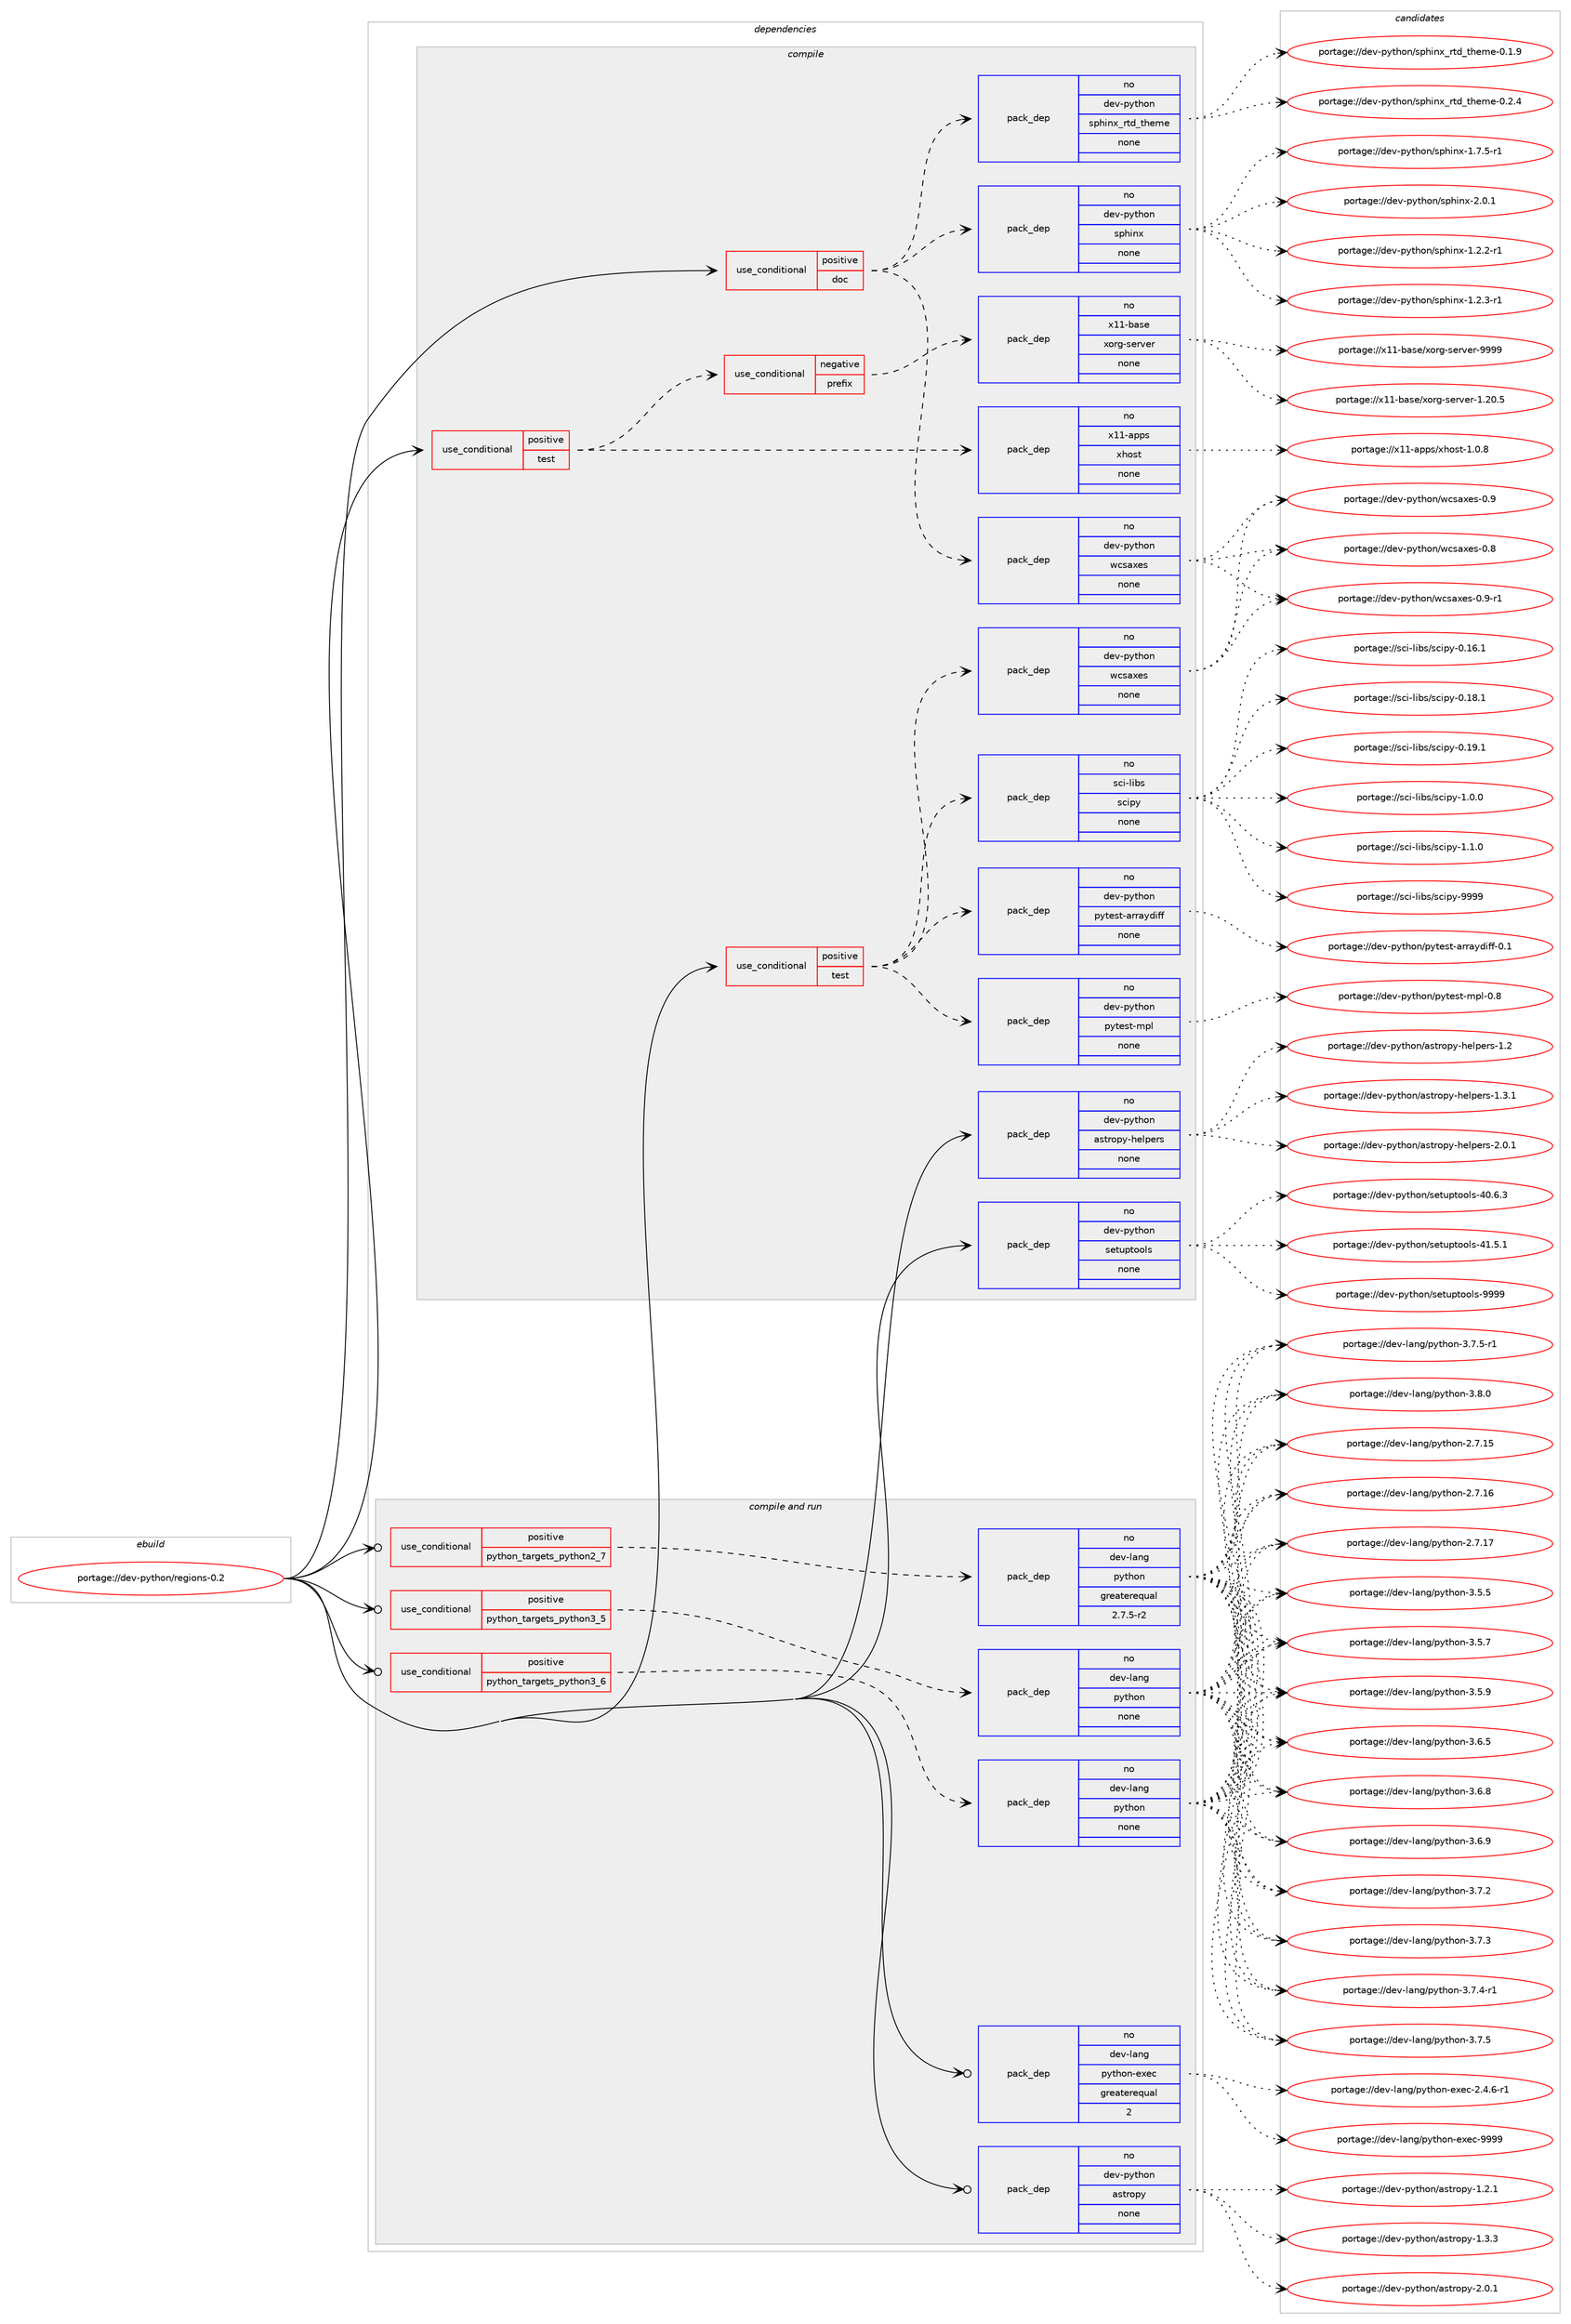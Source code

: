 digraph prolog {

# *************
# Graph options
# *************

newrank=true;
concentrate=true;
compound=true;
graph [rankdir=LR,fontname=Helvetica,fontsize=10,ranksep=1.5];#, ranksep=2.5, nodesep=0.2];
edge  [arrowhead=vee];
node  [fontname=Helvetica,fontsize=10];

# **********
# The ebuild
# **********

subgraph cluster_leftcol {
color=gray;
rank=same;
label=<<i>ebuild</i>>;
id [label="portage://dev-python/regions-0.2", color=red, width=4, href="../dev-python/regions-0.2.svg"];
}

# ****************
# The dependencies
# ****************

subgraph cluster_midcol {
color=gray;
label=<<i>dependencies</i>>;
subgraph cluster_compile {
fillcolor="#eeeeee";
style=filled;
label=<<i>compile</i>>;
subgraph cond37861 {
dependency169958 [label=<<TABLE BORDER="0" CELLBORDER="1" CELLSPACING="0" CELLPADDING="4"><TR><TD ROWSPAN="3" CELLPADDING="10">use_conditional</TD></TR><TR><TD>positive</TD></TR><TR><TD>doc</TD></TR></TABLE>>, shape=none, color=red];
subgraph pack128696 {
dependency169959 [label=<<TABLE BORDER="0" CELLBORDER="1" CELLSPACING="0" CELLPADDING="4" WIDTH="220"><TR><TD ROWSPAN="6" CELLPADDING="30">pack_dep</TD></TR><TR><TD WIDTH="110">no</TD></TR><TR><TD>dev-python</TD></TR><TR><TD>sphinx</TD></TR><TR><TD>none</TD></TR><TR><TD></TD></TR></TABLE>>, shape=none, color=blue];
}
dependency169958:e -> dependency169959:w [weight=20,style="dashed",arrowhead="vee"];
subgraph pack128697 {
dependency169960 [label=<<TABLE BORDER="0" CELLBORDER="1" CELLSPACING="0" CELLPADDING="4" WIDTH="220"><TR><TD ROWSPAN="6" CELLPADDING="30">pack_dep</TD></TR><TR><TD WIDTH="110">no</TD></TR><TR><TD>dev-python</TD></TR><TR><TD>sphinx_rtd_theme</TD></TR><TR><TD>none</TD></TR><TR><TD></TD></TR></TABLE>>, shape=none, color=blue];
}
dependency169958:e -> dependency169960:w [weight=20,style="dashed",arrowhead="vee"];
subgraph pack128698 {
dependency169961 [label=<<TABLE BORDER="0" CELLBORDER="1" CELLSPACING="0" CELLPADDING="4" WIDTH="220"><TR><TD ROWSPAN="6" CELLPADDING="30">pack_dep</TD></TR><TR><TD WIDTH="110">no</TD></TR><TR><TD>dev-python</TD></TR><TR><TD>wcsaxes</TD></TR><TR><TD>none</TD></TR><TR><TD></TD></TR></TABLE>>, shape=none, color=blue];
}
dependency169958:e -> dependency169961:w [weight=20,style="dashed",arrowhead="vee"];
}
id:e -> dependency169958:w [weight=20,style="solid",arrowhead="vee"];
subgraph cond37862 {
dependency169962 [label=<<TABLE BORDER="0" CELLBORDER="1" CELLSPACING="0" CELLPADDING="4"><TR><TD ROWSPAN="3" CELLPADDING="10">use_conditional</TD></TR><TR><TD>positive</TD></TR><TR><TD>test</TD></TR></TABLE>>, shape=none, color=red];
subgraph cond37863 {
dependency169963 [label=<<TABLE BORDER="0" CELLBORDER="1" CELLSPACING="0" CELLPADDING="4"><TR><TD ROWSPAN="3" CELLPADDING="10">use_conditional</TD></TR><TR><TD>negative</TD></TR><TR><TD>prefix</TD></TR></TABLE>>, shape=none, color=red];
subgraph pack128699 {
dependency169964 [label=<<TABLE BORDER="0" CELLBORDER="1" CELLSPACING="0" CELLPADDING="4" WIDTH="220"><TR><TD ROWSPAN="6" CELLPADDING="30">pack_dep</TD></TR><TR><TD WIDTH="110">no</TD></TR><TR><TD>x11-base</TD></TR><TR><TD>xorg-server</TD></TR><TR><TD>none</TD></TR><TR><TD></TD></TR></TABLE>>, shape=none, color=blue];
}
dependency169963:e -> dependency169964:w [weight=20,style="dashed",arrowhead="vee"];
}
dependency169962:e -> dependency169963:w [weight=20,style="dashed",arrowhead="vee"];
subgraph pack128700 {
dependency169965 [label=<<TABLE BORDER="0" CELLBORDER="1" CELLSPACING="0" CELLPADDING="4" WIDTH="220"><TR><TD ROWSPAN="6" CELLPADDING="30">pack_dep</TD></TR><TR><TD WIDTH="110">no</TD></TR><TR><TD>x11-apps</TD></TR><TR><TD>xhost</TD></TR><TR><TD>none</TD></TR><TR><TD></TD></TR></TABLE>>, shape=none, color=blue];
}
dependency169962:e -> dependency169965:w [weight=20,style="dashed",arrowhead="vee"];
}
id:e -> dependency169962:w [weight=20,style="solid",arrowhead="vee"];
subgraph cond37864 {
dependency169966 [label=<<TABLE BORDER="0" CELLBORDER="1" CELLSPACING="0" CELLPADDING="4"><TR><TD ROWSPAN="3" CELLPADDING="10">use_conditional</TD></TR><TR><TD>positive</TD></TR><TR><TD>test</TD></TR></TABLE>>, shape=none, color=red];
subgraph pack128701 {
dependency169967 [label=<<TABLE BORDER="0" CELLBORDER="1" CELLSPACING="0" CELLPADDING="4" WIDTH="220"><TR><TD ROWSPAN="6" CELLPADDING="30">pack_dep</TD></TR><TR><TD WIDTH="110">no</TD></TR><TR><TD>dev-python</TD></TR><TR><TD>pytest-mpl</TD></TR><TR><TD>none</TD></TR><TR><TD></TD></TR></TABLE>>, shape=none, color=blue];
}
dependency169966:e -> dependency169967:w [weight=20,style="dashed",arrowhead="vee"];
subgraph pack128702 {
dependency169968 [label=<<TABLE BORDER="0" CELLBORDER="1" CELLSPACING="0" CELLPADDING="4" WIDTH="220"><TR><TD ROWSPAN="6" CELLPADDING="30">pack_dep</TD></TR><TR><TD WIDTH="110">no</TD></TR><TR><TD>dev-python</TD></TR><TR><TD>pytest-arraydiff</TD></TR><TR><TD>none</TD></TR><TR><TD></TD></TR></TABLE>>, shape=none, color=blue];
}
dependency169966:e -> dependency169968:w [weight=20,style="dashed",arrowhead="vee"];
subgraph pack128703 {
dependency169969 [label=<<TABLE BORDER="0" CELLBORDER="1" CELLSPACING="0" CELLPADDING="4" WIDTH="220"><TR><TD ROWSPAN="6" CELLPADDING="30">pack_dep</TD></TR><TR><TD WIDTH="110">no</TD></TR><TR><TD>dev-python</TD></TR><TR><TD>wcsaxes</TD></TR><TR><TD>none</TD></TR><TR><TD></TD></TR></TABLE>>, shape=none, color=blue];
}
dependency169966:e -> dependency169969:w [weight=20,style="dashed",arrowhead="vee"];
subgraph pack128704 {
dependency169970 [label=<<TABLE BORDER="0" CELLBORDER="1" CELLSPACING="0" CELLPADDING="4" WIDTH="220"><TR><TD ROWSPAN="6" CELLPADDING="30">pack_dep</TD></TR><TR><TD WIDTH="110">no</TD></TR><TR><TD>sci-libs</TD></TR><TR><TD>scipy</TD></TR><TR><TD>none</TD></TR><TR><TD></TD></TR></TABLE>>, shape=none, color=blue];
}
dependency169966:e -> dependency169970:w [weight=20,style="dashed",arrowhead="vee"];
}
id:e -> dependency169966:w [weight=20,style="solid",arrowhead="vee"];
subgraph pack128705 {
dependency169971 [label=<<TABLE BORDER="0" CELLBORDER="1" CELLSPACING="0" CELLPADDING="4" WIDTH="220"><TR><TD ROWSPAN="6" CELLPADDING="30">pack_dep</TD></TR><TR><TD WIDTH="110">no</TD></TR><TR><TD>dev-python</TD></TR><TR><TD>astropy-helpers</TD></TR><TR><TD>none</TD></TR><TR><TD></TD></TR></TABLE>>, shape=none, color=blue];
}
id:e -> dependency169971:w [weight=20,style="solid",arrowhead="vee"];
subgraph pack128706 {
dependency169972 [label=<<TABLE BORDER="0" CELLBORDER="1" CELLSPACING="0" CELLPADDING="4" WIDTH="220"><TR><TD ROWSPAN="6" CELLPADDING="30">pack_dep</TD></TR><TR><TD WIDTH="110">no</TD></TR><TR><TD>dev-python</TD></TR><TR><TD>setuptools</TD></TR><TR><TD>none</TD></TR><TR><TD></TD></TR></TABLE>>, shape=none, color=blue];
}
id:e -> dependency169972:w [weight=20,style="solid",arrowhead="vee"];
}
subgraph cluster_compileandrun {
fillcolor="#eeeeee";
style=filled;
label=<<i>compile and run</i>>;
subgraph cond37865 {
dependency169973 [label=<<TABLE BORDER="0" CELLBORDER="1" CELLSPACING="0" CELLPADDING="4"><TR><TD ROWSPAN="3" CELLPADDING="10">use_conditional</TD></TR><TR><TD>positive</TD></TR><TR><TD>python_targets_python2_7</TD></TR></TABLE>>, shape=none, color=red];
subgraph pack128707 {
dependency169974 [label=<<TABLE BORDER="0" CELLBORDER="1" CELLSPACING="0" CELLPADDING="4" WIDTH="220"><TR><TD ROWSPAN="6" CELLPADDING="30">pack_dep</TD></TR><TR><TD WIDTH="110">no</TD></TR><TR><TD>dev-lang</TD></TR><TR><TD>python</TD></TR><TR><TD>greaterequal</TD></TR><TR><TD>2.7.5-r2</TD></TR></TABLE>>, shape=none, color=blue];
}
dependency169973:e -> dependency169974:w [weight=20,style="dashed",arrowhead="vee"];
}
id:e -> dependency169973:w [weight=20,style="solid",arrowhead="odotvee"];
subgraph cond37866 {
dependency169975 [label=<<TABLE BORDER="0" CELLBORDER="1" CELLSPACING="0" CELLPADDING="4"><TR><TD ROWSPAN="3" CELLPADDING="10">use_conditional</TD></TR><TR><TD>positive</TD></TR><TR><TD>python_targets_python3_5</TD></TR></TABLE>>, shape=none, color=red];
subgraph pack128708 {
dependency169976 [label=<<TABLE BORDER="0" CELLBORDER="1" CELLSPACING="0" CELLPADDING="4" WIDTH="220"><TR><TD ROWSPAN="6" CELLPADDING="30">pack_dep</TD></TR><TR><TD WIDTH="110">no</TD></TR><TR><TD>dev-lang</TD></TR><TR><TD>python</TD></TR><TR><TD>none</TD></TR><TR><TD></TD></TR></TABLE>>, shape=none, color=blue];
}
dependency169975:e -> dependency169976:w [weight=20,style="dashed",arrowhead="vee"];
}
id:e -> dependency169975:w [weight=20,style="solid",arrowhead="odotvee"];
subgraph cond37867 {
dependency169977 [label=<<TABLE BORDER="0" CELLBORDER="1" CELLSPACING="0" CELLPADDING="4"><TR><TD ROWSPAN="3" CELLPADDING="10">use_conditional</TD></TR><TR><TD>positive</TD></TR><TR><TD>python_targets_python3_6</TD></TR></TABLE>>, shape=none, color=red];
subgraph pack128709 {
dependency169978 [label=<<TABLE BORDER="0" CELLBORDER="1" CELLSPACING="0" CELLPADDING="4" WIDTH="220"><TR><TD ROWSPAN="6" CELLPADDING="30">pack_dep</TD></TR><TR><TD WIDTH="110">no</TD></TR><TR><TD>dev-lang</TD></TR><TR><TD>python</TD></TR><TR><TD>none</TD></TR><TR><TD></TD></TR></TABLE>>, shape=none, color=blue];
}
dependency169977:e -> dependency169978:w [weight=20,style="dashed",arrowhead="vee"];
}
id:e -> dependency169977:w [weight=20,style="solid",arrowhead="odotvee"];
subgraph pack128710 {
dependency169979 [label=<<TABLE BORDER="0" CELLBORDER="1" CELLSPACING="0" CELLPADDING="4" WIDTH="220"><TR><TD ROWSPAN="6" CELLPADDING="30">pack_dep</TD></TR><TR><TD WIDTH="110">no</TD></TR><TR><TD>dev-lang</TD></TR><TR><TD>python-exec</TD></TR><TR><TD>greaterequal</TD></TR><TR><TD>2</TD></TR></TABLE>>, shape=none, color=blue];
}
id:e -> dependency169979:w [weight=20,style="solid",arrowhead="odotvee"];
subgraph pack128711 {
dependency169980 [label=<<TABLE BORDER="0" CELLBORDER="1" CELLSPACING="0" CELLPADDING="4" WIDTH="220"><TR><TD ROWSPAN="6" CELLPADDING="30">pack_dep</TD></TR><TR><TD WIDTH="110">no</TD></TR><TR><TD>dev-python</TD></TR><TR><TD>astropy</TD></TR><TR><TD>none</TD></TR><TR><TD></TD></TR></TABLE>>, shape=none, color=blue];
}
id:e -> dependency169980:w [weight=20,style="solid",arrowhead="odotvee"];
}
subgraph cluster_run {
fillcolor="#eeeeee";
style=filled;
label=<<i>run</i>>;
}
}

# **************
# The candidates
# **************

subgraph cluster_choices {
rank=same;
color=gray;
label=<<i>candidates</i>>;

subgraph choice128696 {
color=black;
nodesep=1;
choiceportage10010111845112121116104111110471151121041051101204549465046504511449 [label="portage://dev-python/sphinx-1.2.2-r1", color=red, width=4,href="../dev-python/sphinx-1.2.2-r1.svg"];
choiceportage10010111845112121116104111110471151121041051101204549465046514511449 [label="portage://dev-python/sphinx-1.2.3-r1", color=red, width=4,href="../dev-python/sphinx-1.2.3-r1.svg"];
choiceportage10010111845112121116104111110471151121041051101204549465546534511449 [label="portage://dev-python/sphinx-1.7.5-r1", color=red, width=4,href="../dev-python/sphinx-1.7.5-r1.svg"];
choiceportage1001011184511212111610411111047115112104105110120455046484649 [label="portage://dev-python/sphinx-2.0.1", color=red, width=4,href="../dev-python/sphinx-2.0.1.svg"];
dependency169959:e -> choiceportage10010111845112121116104111110471151121041051101204549465046504511449:w [style=dotted,weight="100"];
dependency169959:e -> choiceportage10010111845112121116104111110471151121041051101204549465046514511449:w [style=dotted,weight="100"];
dependency169959:e -> choiceportage10010111845112121116104111110471151121041051101204549465546534511449:w [style=dotted,weight="100"];
dependency169959:e -> choiceportage1001011184511212111610411111047115112104105110120455046484649:w [style=dotted,weight="100"];
}
subgraph choice128697 {
color=black;
nodesep=1;
choiceportage10010111845112121116104111110471151121041051101209511411610095116104101109101454846494657 [label="portage://dev-python/sphinx_rtd_theme-0.1.9", color=red, width=4,href="../dev-python/sphinx_rtd_theme-0.1.9.svg"];
choiceportage10010111845112121116104111110471151121041051101209511411610095116104101109101454846504652 [label="portage://dev-python/sphinx_rtd_theme-0.2.4", color=red, width=4,href="../dev-python/sphinx_rtd_theme-0.2.4.svg"];
dependency169960:e -> choiceportage10010111845112121116104111110471151121041051101209511411610095116104101109101454846494657:w [style=dotted,weight="100"];
dependency169960:e -> choiceportage10010111845112121116104111110471151121041051101209511411610095116104101109101454846504652:w [style=dotted,weight="100"];
}
subgraph choice128698 {
color=black;
nodesep=1;
choiceportage1001011184511212111610411111047119991159712010111545484656 [label="portage://dev-python/wcsaxes-0.8", color=red, width=4,href="../dev-python/wcsaxes-0.8.svg"];
choiceportage1001011184511212111610411111047119991159712010111545484657 [label="portage://dev-python/wcsaxes-0.9", color=red, width=4,href="../dev-python/wcsaxes-0.9.svg"];
choiceportage10010111845112121116104111110471199911597120101115454846574511449 [label="portage://dev-python/wcsaxes-0.9-r1", color=red, width=4,href="../dev-python/wcsaxes-0.9-r1.svg"];
dependency169961:e -> choiceportage1001011184511212111610411111047119991159712010111545484656:w [style=dotted,weight="100"];
dependency169961:e -> choiceportage1001011184511212111610411111047119991159712010111545484657:w [style=dotted,weight="100"];
dependency169961:e -> choiceportage10010111845112121116104111110471199911597120101115454846574511449:w [style=dotted,weight="100"];
}
subgraph choice128699 {
color=black;
nodesep=1;
choiceportage1204949459897115101471201111141034511510111411810111445494650484653 [label="portage://x11-base/xorg-server-1.20.5", color=red, width=4,href="../x11-base/xorg-server-1.20.5.svg"];
choiceportage120494945989711510147120111114103451151011141181011144557575757 [label="portage://x11-base/xorg-server-9999", color=red, width=4,href="../x11-base/xorg-server-9999.svg"];
dependency169964:e -> choiceportage1204949459897115101471201111141034511510111411810111445494650484653:w [style=dotted,weight="100"];
dependency169964:e -> choiceportage120494945989711510147120111114103451151011141181011144557575757:w [style=dotted,weight="100"];
}
subgraph choice128700 {
color=black;
nodesep=1;
choiceportage1204949459711211211547120104111115116454946484656 [label="portage://x11-apps/xhost-1.0.8", color=red, width=4,href="../x11-apps/xhost-1.0.8.svg"];
dependency169965:e -> choiceportage1204949459711211211547120104111115116454946484656:w [style=dotted,weight="100"];
}
subgraph choice128701 {
color=black;
nodesep=1;
choiceportage10010111845112121116104111110471121211161011151164510911210845484656 [label="portage://dev-python/pytest-mpl-0.8", color=red, width=4,href="../dev-python/pytest-mpl-0.8.svg"];
dependency169967:e -> choiceportage10010111845112121116104111110471121211161011151164510911210845484656:w [style=dotted,weight="100"];
}
subgraph choice128702 {
color=black;
nodesep=1;
choiceportage100101118451121211161041111104711212111610111511645971141149712110010510210245484649 [label="portage://dev-python/pytest-arraydiff-0.1", color=red, width=4,href="../dev-python/pytest-arraydiff-0.1.svg"];
dependency169968:e -> choiceportage100101118451121211161041111104711212111610111511645971141149712110010510210245484649:w [style=dotted,weight="100"];
}
subgraph choice128703 {
color=black;
nodesep=1;
choiceportage1001011184511212111610411111047119991159712010111545484656 [label="portage://dev-python/wcsaxes-0.8", color=red, width=4,href="../dev-python/wcsaxes-0.8.svg"];
choiceportage1001011184511212111610411111047119991159712010111545484657 [label="portage://dev-python/wcsaxes-0.9", color=red, width=4,href="../dev-python/wcsaxes-0.9.svg"];
choiceportage10010111845112121116104111110471199911597120101115454846574511449 [label="portage://dev-python/wcsaxes-0.9-r1", color=red, width=4,href="../dev-python/wcsaxes-0.9-r1.svg"];
dependency169969:e -> choiceportage1001011184511212111610411111047119991159712010111545484656:w [style=dotted,weight="100"];
dependency169969:e -> choiceportage1001011184511212111610411111047119991159712010111545484657:w [style=dotted,weight="100"];
dependency169969:e -> choiceportage10010111845112121116104111110471199911597120101115454846574511449:w [style=dotted,weight="100"];
}
subgraph choice128704 {
color=black;
nodesep=1;
choiceportage115991054510810598115471159910511212145484649544649 [label="portage://sci-libs/scipy-0.16.1", color=red, width=4,href="../sci-libs/scipy-0.16.1.svg"];
choiceportage115991054510810598115471159910511212145484649564649 [label="portage://sci-libs/scipy-0.18.1", color=red, width=4,href="../sci-libs/scipy-0.18.1.svg"];
choiceportage115991054510810598115471159910511212145484649574649 [label="portage://sci-libs/scipy-0.19.1", color=red, width=4,href="../sci-libs/scipy-0.19.1.svg"];
choiceportage1159910545108105981154711599105112121454946484648 [label="portage://sci-libs/scipy-1.0.0", color=red, width=4,href="../sci-libs/scipy-1.0.0.svg"];
choiceportage1159910545108105981154711599105112121454946494648 [label="portage://sci-libs/scipy-1.1.0", color=red, width=4,href="../sci-libs/scipy-1.1.0.svg"];
choiceportage11599105451081059811547115991051121214557575757 [label="portage://sci-libs/scipy-9999", color=red, width=4,href="../sci-libs/scipy-9999.svg"];
dependency169970:e -> choiceportage115991054510810598115471159910511212145484649544649:w [style=dotted,weight="100"];
dependency169970:e -> choiceportage115991054510810598115471159910511212145484649564649:w [style=dotted,weight="100"];
dependency169970:e -> choiceportage115991054510810598115471159910511212145484649574649:w [style=dotted,weight="100"];
dependency169970:e -> choiceportage1159910545108105981154711599105112121454946484648:w [style=dotted,weight="100"];
dependency169970:e -> choiceportage1159910545108105981154711599105112121454946494648:w [style=dotted,weight="100"];
dependency169970:e -> choiceportage11599105451081059811547115991051121214557575757:w [style=dotted,weight="100"];
}
subgraph choice128705 {
color=black;
nodesep=1;
choiceportage1001011184511212111610411111047971151161141111121214510410110811210111411545494650 [label="portage://dev-python/astropy-helpers-1.2", color=red, width=4,href="../dev-python/astropy-helpers-1.2.svg"];
choiceportage10010111845112121116104111110479711511611411111212145104101108112101114115454946514649 [label="portage://dev-python/astropy-helpers-1.3.1", color=red, width=4,href="../dev-python/astropy-helpers-1.3.1.svg"];
choiceportage10010111845112121116104111110479711511611411111212145104101108112101114115455046484649 [label="portage://dev-python/astropy-helpers-2.0.1", color=red, width=4,href="../dev-python/astropy-helpers-2.0.1.svg"];
dependency169971:e -> choiceportage1001011184511212111610411111047971151161141111121214510410110811210111411545494650:w [style=dotted,weight="100"];
dependency169971:e -> choiceportage10010111845112121116104111110479711511611411111212145104101108112101114115454946514649:w [style=dotted,weight="100"];
dependency169971:e -> choiceportage10010111845112121116104111110479711511611411111212145104101108112101114115455046484649:w [style=dotted,weight="100"];
}
subgraph choice128706 {
color=black;
nodesep=1;
choiceportage100101118451121211161041111104711510111611711211611111110811545524846544651 [label="portage://dev-python/setuptools-40.6.3", color=red, width=4,href="../dev-python/setuptools-40.6.3.svg"];
choiceportage100101118451121211161041111104711510111611711211611111110811545524946534649 [label="portage://dev-python/setuptools-41.5.1", color=red, width=4,href="../dev-python/setuptools-41.5.1.svg"];
choiceportage10010111845112121116104111110471151011161171121161111111081154557575757 [label="portage://dev-python/setuptools-9999", color=red, width=4,href="../dev-python/setuptools-9999.svg"];
dependency169972:e -> choiceportage100101118451121211161041111104711510111611711211611111110811545524846544651:w [style=dotted,weight="100"];
dependency169972:e -> choiceportage100101118451121211161041111104711510111611711211611111110811545524946534649:w [style=dotted,weight="100"];
dependency169972:e -> choiceportage10010111845112121116104111110471151011161171121161111111081154557575757:w [style=dotted,weight="100"];
}
subgraph choice128707 {
color=black;
nodesep=1;
choiceportage10010111845108971101034711212111610411111045504655464953 [label="portage://dev-lang/python-2.7.15", color=red, width=4,href="../dev-lang/python-2.7.15.svg"];
choiceportage10010111845108971101034711212111610411111045504655464954 [label="portage://dev-lang/python-2.7.16", color=red, width=4,href="../dev-lang/python-2.7.16.svg"];
choiceportage10010111845108971101034711212111610411111045504655464955 [label="portage://dev-lang/python-2.7.17", color=red, width=4,href="../dev-lang/python-2.7.17.svg"];
choiceportage100101118451089711010347112121116104111110455146534653 [label="portage://dev-lang/python-3.5.5", color=red, width=4,href="../dev-lang/python-3.5.5.svg"];
choiceportage100101118451089711010347112121116104111110455146534655 [label="portage://dev-lang/python-3.5.7", color=red, width=4,href="../dev-lang/python-3.5.7.svg"];
choiceportage100101118451089711010347112121116104111110455146534657 [label="portage://dev-lang/python-3.5.9", color=red, width=4,href="../dev-lang/python-3.5.9.svg"];
choiceportage100101118451089711010347112121116104111110455146544653 [label="portage://dev-lang/python-3.6.5", color=red, width=4,href="../dev-lang/python-3.6.5.svg"];
choiceportage100101118451089711010347112121116104111110455146544656 [label="portage://dev-lang/python-3.6.8", color=red, width=4,href="../dev-lang/python-3.6.8.svg"];
choiceportage100101118451089711010347112121116104111110455146544657 [label="portage://dev-lang/python-3.6.9", color=red, width=4,href="../dev-lang/python-3.6.9.svg"];
choiceportage100101118451089711010347112121116104111110455146554650 [label="portage://dev-lang/python-3.7.2", color=red, width=4,href="../dev-lang/python-3.7.2.svg"];
choiceportage100101118451089711010347112121116104111110455146554651 [label="portage://dev-lang/python-3.7.3", color=red, width=4,href="../dev-lang/python-3.7.3.svg"];
choiceportage1001011184510897110103471121211161041111104551465546524511449 [label="portage://dev-lang/python-3.7.4-r1", color=red, width=4,href="../dev-lang/python-3.7.4-r1.svg"];
choiceportage100101118451089711010347112121116104111110455146554653 [label="portage://dev-lang/python-3.7.5", color=red, width=4,href="../dev-lang/python-3.7.5.svg"];
choiceportage1001011184510897110103471121211161041111104551465546534511449 [label="portage://dev-lang/python-3.7.5-r1", color=red, width=4,href="../dev-lang/python-3.7.5-r1.svg"];
choiceportage100101118451089711010347112121116104111110455146564648 [label="portage://dev-lang/python-3.8.0", color=red, width=4,href="../dev-lang/python-3.8.0.svg"];
dependency169974:e -> choiceportage10010111845108971101034711212111610411111045504655464953:w [style=dotted,weight="100"];
dependency169974:e -> choiceportage10010111845108971101034711212111610411111045504655464954:w [style=dotted,weight="100"];
dependency169974:e -> choiceportage10010111845108971101034711212111610411111045504655464955:w [style=dotted,weight="100"];
dependency169974:e -> choiceportage100101118451089711010347112121116104111110455146534653:w [style=dotted,weight="100"];
dependency169974:e -> choiceportage100101118451089711010347112121116104111110455146534655:w [style=dotted,weight="100"];
dependency169974:e -> choiceportage100101118451089711010347112121116104111110455146534657:w [style=dotted,weight="100"];
dependency169974:e -> choiceportage100101118451089711010347112121116104111110455146544653:w [style=dotted,weight="100"];
dependency169974:e -> choiceportage100101118451089711010347112121116104111110455146544656:w [style=dotted,weight="100"];
dependency169974:e -> choiceportage100101118451089711010347112121116104111110455146544657:w [style=dotted,weight="100"];
dependency169974:e -> choiceportage100101118451089711010347112121116104111110455146554650:w [style=dotted,weight="100"];
dependency169974:e -> choiceportage100101118451089711010347112121116104111110455146554651:w [style=dotted,weight="100"];
dependency169974:e -> choiceportage1001011184510897110103471121211161041111104551465546524511449:w [style=dotted,weight="100"];
dependency169974:e -> choiceportage100101118451089711010347112121116104111110455146554653:w [style=dotted,weight="100"];
dependency169974:e -> choiceportage1001011184510897110103471121211161041111104551465546534511449:w [style=dotted,weight="100"];
dependency169974:e -> choiceportage100101118451089711010347112121116104111110455146564648:w [style=dotted,weight="100"];
}
subgraph choice128708 {
color=black;
nodesep=1;
choiceportage10010111845108971101034711212111610411111045504655464953 [label="portage://dev-lang/python-2.7.15", color=red, width=4,href="../dev-lang/python-2.7.15.svg"];
choiceportage10010111845108971101034711212111610411111045504655464954 [label="portage://dev-lang/python-2.7.16", color=red, width=4,href="../dev-lang/python-2.7.16.svg"];
choiceportage10010111845108971101034711212111610411111045504655464955 [label="portage://dev-lang/python-2.7.17", color=red, width=4,href="../dev-lang/python-2.7.17.svg"];
choiceportage100101118451089711010347112121116104111110455146534653 [label="portage://dev-lang/python-3.5.5", color=red, width=4,href="../dev-lang/python-3.5.5.svg"];
choiceportage100101118451089711010347112121116104111110455146534655 [label="portage://dev-lang/python-3.5.7", color=red, width=4,href="../dev-lang/python-3.5.7.svg"];
choiceportage100101118451089711010347112121116104111110455146534657 [label="portage://dev-lang/python-3.5.9", color=red, width=4,href="../dev-lang/python-3.5.9.svg"];
choiceportage100101118451089711010347112121116104111110455146544653 [label="portage://dev-lang/python-3.6.5", color=red, width=4,href="../dev-lang/python-3.6.5.svg"];
choiceportage100101118451089711010347112121116104111110455146544656 [label="portage://dev-lang/python-3.6.8", color=red, width=4,href="../dev-lang/python-3.6.8.svg"];
choiceportage100101118451089711010347112121116104111110455146544657 [label="portage://dev-lang/python-3.6.9", color=red, width=4,href="../dev-lang/python-3.6.9.svg"];
choiceportage100101118451089711010347112121116104111110455146554650 [label="portage://dev-lang/python-3.7.2", color=red, width=4,href="../dev-lang/python-3.7.2.svg"];
choiceportage100101118451089711010347112121116104111110455146554651 [label="portage://dev-lang/python-3.7.3", color=red, width=4,href="../dev-lang/python-3.7.3.svg"];
choiceportage1001011184510897110103471121211161041111104551465546524511449 [label="portage://dev-lang/python-3.7.4-r1", color=red, width=4,href="../dev-lang/python-3.7.4-r1.svg"];
choiceportage100101118451089711010347112121116104111110455146554653 [label="portage://dev-lang/python-3.7.5", color=red, width=4,href="../dev-lang/python-3.7.5.svg"];
choiceportage1001011184510897110103471121211161041111104551465546534511449 [label="portage://dev-lang/python-3.7.5-r1", color=red, width=4,href="../dev-lang/python-3.7.5-r1.svg"];
choiceportage100101118451089711010347112121116104111110455146564648 [label="portage://dev-lang/python-3.8.0", color=red, width=4,href="../dev-lang/python-3.8.0.svg"];
dependency169976:e -> choiceportage10010111845108971101034711212111610411111045504655464953:w [style=dotted,weight="100"];
dependency169976:e -> choiceportage10010111845108971101034711212111610411111045504655464954:w [style=dotted,weight="100"];
dependency169976:e -> choiceportage10010111845108971101034711212111610411111045504655464955:w [style=dotted,weight="100"];
dependency169976:e -> choiceportage100101118451089711010347112121116104111110455146534653:w [style=dotted,weight="100"];
dependency169976:e -> choiceportage100101118451089711010347112121116104111110455146534655:w [style=dotted,weight="100"];
dependency169976:e -> choiceportage100101118451089711010347112121116104111110455146534657:w [style=dotted,weight="100"];
dependency169976:e -> choiceportage100101118451089711010347112121116104111110455146544653:w [style=dotted,weight="100"];
dependency169976:e -> choiceportage100101118451089711010347112121116104111110455146544656:w [style=dotted,weight="100"];
dependency169976:e -> choiceportage100101118451089711010347112121116104111110455146544657:w [style=dotted,weight="100"];
dependency169976:e -> choiceportage100101118451089711010347112121116104111110455146554650:w [style=dotted,weight="100"];
dependency169976:e -> choiceportage100101118451089711010347112121116104111110455146554651:w [style=dotted,weight="100"];
dependency169976:e -> choiceportage1001011184510897110103471121211161041111104551465546524511449:w [style=dotted,weight="100"];
dependency169976:e -> choiceportage100101118451089711010347112121116104111110455146554653:w [style=dotted,weight="100"];
dependency169976:e -> choiceportage1001011184510897110103471121211161041111104551465546534511449:w [style=dotted,weight="100"];
dependency169976:e -> choiceportage100101118451089711010347112121116104111110455146564648:w [style=dotted,weight="100"];
}
subgraph choice128709 {
color=black;
nodesep=1;
choiceportage10010111845108971101034711212111610411111045504655464953 [label="portage://dev-lang/python-2.7.15", color=red, width=4,href="../dev-lang/python-2.7.15.svg"];
choiceportage10010111845108971101034711212111610411111045504655464954 [label="portage://dev-lang/python-2.7.16", color=red, width=4,href="../dev-lang/python-2.7.16.svg"];
choiceportage10010111845108971101034711212111610411111045504655464955 [label="portage://dev-lang/python-2.7.17", color=red, width=4,href="../dev-lang/python-2.7.17.svg"];
choiceportage100101118451089711010347112121116104111110455146534653 [label="portage://dev-lang/python-3.5.5", color=red, width=4,href="../dev-lang/python-3.5.5.svg"];
choiceportage100101118451089711010347112121116104111110455146534655 [label="portage://dev-lang/python-3.5.7", color=red, width=4,href="../dev-lang/python-3.5.7.svg"];
choiceportage100101118451089711010347112121116104111110455146534657 [label="portage://dev-lang/python-3.5.9", color=red, width=4,href="../dev-lang/python-3.5.9.svg"];
choiceportage100101118451089711010347112121116104111110455146544653 [label="portage://dev-lang/python-3.6.5", color=red, width=4,href="../dev-lang/python-3.6.5.svg"];
choiceportage100101118451089711010347112121116104111110455146544656 [label="portage://dev-lang/python-3.6.8", color=red, width=4,href="../dev-lang/python-3.6.8.svg"];
choiceportage100101118451089711010347112121116104111110455146544657 [label="portage://dev-lang/python-3.6.9", color=red, width=4,href="../dev-lang/python-3.6.9.svg"];
choiceportage100101118451089711010347112121116104111110455146554650 [label="portage://dev-lang/python-3.7.2", color=red, width=4,href="../dev-lang/python-3.7.2.svg"];
choiceportage100101118451089711010347112121116104111110455146554651 [label="portage://dev-lang/python-3.7.3", color=red, width=4,href="../dev-lang/python-3.7.3.svg"];
choiceportage1001011184510897110103471121211161041111104551465546524511449 [label="portage://dev-lang/python-3.7.4-r1", color=red, width=4,href="../dev-lang/python-3.7.4-r1.svg"];
choiceportage100101118451089711010347112121116104111110455146554653 [label="portage://dev-lang/python-3.7.5", color=red, width=4,href="../dev-lang/python-3.7.5.svg"];
choiceportage1001011184510897110103471121211161041111104551465546534511449 [label="portage://dev-lang/python-3.7.5-r1", color=red, width=4,href="../dev-lang/python-3.7.5-r1.svg"];
choiceportage100101118451089711010347112121116104111110455146564648 [label="portage://dev-lang/python-3.8.0", color=red, width=4,href="../dev-lang/python-3.8.0.svg"];
dependency169978:e -> choiceportage10010111845108971101034711212111610411111045504655464953:w [style=dotted,weight="100"];
dependency169978:e -> choiceportage10010111845108971101034711212111610411111045504655464954:w [style=dotted,weight="100"];
dependency169978:e -> choiceportage10010111845108971101034711212111610411111045504655464955:w [style=dotted,weight="100"];
dependency169978:e -> choiceportage100101118451089711010347112121116104111110455146534653:w [style=dotted,weight="100"];
dependency169978:e -> choiceportage100101118451089711010347112121116104111110455146534655:w [style=dotted,weight="100"];
dependency169978:e -> choiceportage100101118451089711010347112121116104111110455146534657:w [style=dotted,weight="100"];
dependency169978:e -> choiceportage100101118451089711010347112121116104111110455146544653:w [style=dotted,weight="100"];
dependency169978:e -> choiceportage100101118451089711010347112121116104111110455146544656:w [style=dotted,weight="100"];
dependency169978:e -> choiceportage100101118451089711010347112121116104111110455146544657:w [style=dotted,weight="100"];
dependency169978:e -> choiceportage100101118451089711010347112121116104111110455146554650:w [style=dotted,weight="100"];
dependency169978:e -> choiceportage100101118451089711010347112121116104111110455146554651:w [style=dotted,weight="100"];
dependency169978:e -> choiceportage1001011184510897110103471121211161041111104551465546524511449:w [style=dotted,weight="100"];
dependency169978:e -> choiceportage100101118451089711010347112121116104111110455146554653:w [style=dotted,weight="100"];
dependency169978:e -> choiceportage1001011184510897110103471121211161041111104551465546534511449:w [style=dotted,weight="100"];
dependency169978:e -> choiceportage100101118451089711010347112121116104111110455146564648:w [style=dotted,weight="100"];
}
subgraph choice128710 {
color=black;
nodesep=1;
choiceportage10010111845108971101034711212111610411111045101120101994550465246544511449 [label="portage://dev-lang/python-exec-2.4.6-r1", color=red, width=4,href="../dev-lang/python-exec-2.4.6-r1.svg"];
choiceportage10010111845108971101034711212111610411111045101120101994557575757 [label="portage://dev-lang/python-exec-9999", color=red, width=4,href="../dev-lang/python-exec-9999.svg"];
dependency169979:e -> choiceportage10010111845108971101034711212111610411111045101120101994550465246544511449:w [style=dotted,weight="100"];
dependency169979:e -> choiceportage10010111845108971101034711212111610411111045101120101994557575757:w [style=dotted,weight="100"];
}
subgraph choice128711 {
color=black;
nodesep=1;
choiceportage100101118451121211161041111104797115116114111112121454946504649 [label="portage://dev-python/astropy-1.2.1", color=red, width=4,href="../dev-python/astropy-1.2.1.svg"];
choiceportage100101118451121211161041111104797115116114111112121454946514651 [label="portage://dev-python/astropy-1.3.3", color=red, width=4,href="../dev-python/astropy-1.3.3.svg"];
choiceportage100101118451121211161041111104797115116114111112121455046484649 [label="portage://dev-python/astropy-2.0.1", color=red, width=4,href="../dev-python/astropy-2.0.1.svg"];
dependency169980:e -> choiceportage100101118451121211161041111104797115116114111112121454946504649:w [style=dotted,weight="100"];
dependency169980:e -> choiceportage100101118451121211161041111104797115116114111112121454946514651:w [style=dotted,weight="100"];
dependency169980:e -> choiceportage100101118451121211161041111104797115116114111112121455046484649:w [style=dotted,weight="100"];
}
}

}
